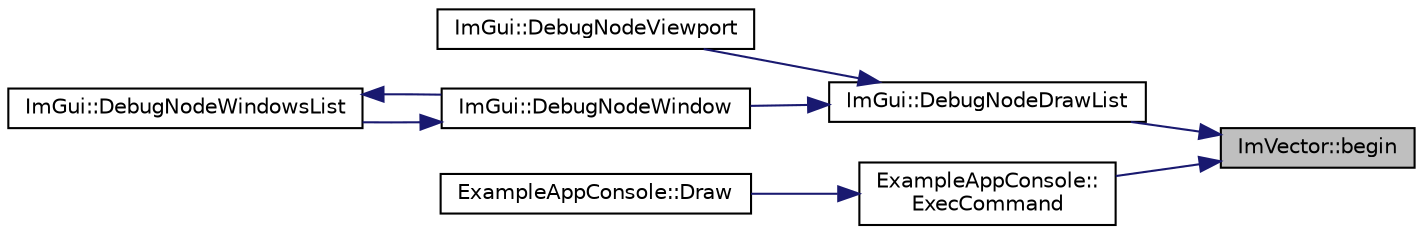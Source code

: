 digraph "ImVector::begin"
{
 // LATEX_PDF_SIZE
  edge [fontname="Helvetica",fontsize="10",labelfontname="Helvetica",labelfontsize="10"];
  node [fontname="Helvetica",fontsize="10",shape=record];
  rankdir="RL";
  Node1 [label="ImVector::begin",height=0.2,width=0.4,color="black", fillcolor="grey75", style="filled", fontcolor="black",tooltip=" "];
  Node1 -> Node2 [dir="back",color="midnightblue",fontsize="10",style="solid"];
  Node2 [label="ImGui::DebugNodeDrawList",height=0.2,width=0.4,color="black", fillcolor="white", style="filled",URL="$namespace_im_gui.html#a4fb68e2b5853124ce4d05f455fed0ad4",tooltip=" "];
  Node2 -> Node3 [dir="back",color="midnightblue",fontsize="10",style="solid"];
  Node3 [label="ImGui::DebugNodeViewport",height=0.2,width=0.4,color="black", fillcolor="white", style="filled",URL="$namespace_im_gui.html#aa5e5f50f28c04a26264c0943c7281171",tooltip=" "];
  Node2 -> Node4 [dir="back",color="midnightblue",fontsize="10",style="solid"];
  Node4 [label="ImGui::DebugNodeWindow",height=0.2,width=0.4,color="black", fillcolor="white", style="filled",URL="$namespace_im_gui.html#afcb602554925c5409977f0fb39f77e5d",tooltip=" "];
  Node4 -> Node5 [dir="back",color="midnightblue",fontsize="10",style="solid"];
  Node5 [label="ImGui::DebugNodeWindowsList",height=0.2,width=0.4,color="black", fillcolor="white", style="filled",URL="$namespace_im_gui.html#a8c2ed9f140c90d8eaca1e2cfd8f46142",tooltip=" "];
  Node5 -> Node4 [dir="back",color="midnightblue",fontsize="10",style="solid"];
  Node1 -> Node6 [dir="back",color="midnightblue",fontsize="10",style="solid"];
  Node6 [label="ExampleAppConsole::\lExecCommand",height=0.2,width=0.4,color="black", fillcolor="white", style="filled",URL="$struct_example_app_console.html#aa1e8bf1f3795cbc41597e1ff081c6589",tooltip=" "];
  Node6 -> Node7 [dir="back",color="midnightblue",fontsize="10",style="solid"];
  Node7 [label="ExampleAppConsole::Draw",height=0.2,width=0.4,color="black", fillcolor="white", style="filled",URL="$struct_example_app_console.html#a0518a09c7e8648dd52c7c06df19ac17a",tooltip=" "];
}
